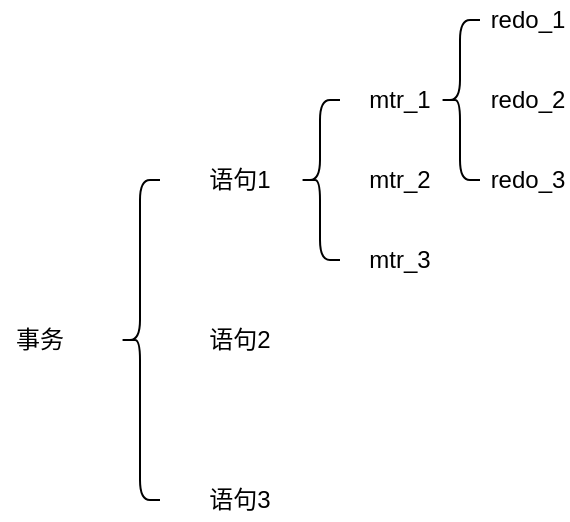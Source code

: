 <mxfile version="15.2.7" type="device"><diagram id="7xH7RGSyMHjwCq0P3l-3" name="第 1 页"><mxGraphModel dx="1024" dy="592" grid="1" gridSize="10" guides="1" tooltips="1" connect="1" arrows="1" fold="1" page="1" pageScale="1" pageWidth="827" pageHeight="1169" math="0" shadow="0"><root><mxCell id="0"/><mxCell id="1" parent="0"/><mxCell id="v1euylSCcN2HhqBCHSnp-1" value="事务" style="text;html=1;strokeColor=none;fillColor=none;align=center;verticalAlign=middle;whiteSpace=wrap;rounded=0;" vertex="1" parent="1"><mxGeometry x="170" y="230" width="40" height="20" as="geometry"/></mxCell><mxCell id="v1euylSCcN2HhqBCHSnp-2" value="语句1" style="text;html=1;strokeColor=none;fillColor=none;align=center;verticalAlign=middle;whiteSpace=wrap;rounded=0;" vertex="1" parent="1"><mxGeometry x="270" y="150" width="40" height="20" as="geometry"/></mxCell><mxCell id="v1euylSCcN2HhqBCHSnp-3" value="语句2" style="text;html=1;strokeColor=none;fillColor=none;align=center;verticalAlign=middle;whiteSpace=wrap;rounded=0;" vertex="1" parent="1"><mxGeometry x="270" y="230" width="40" height="20" as="geometry"/></mxCell><mxCell id="v1euylSCcN2HhqBCHSnp-4" value="语句3" style="text;html=1;strokeColor=none;fillColor=none;align=center;verticalAlign=middle;whiteSpace=wrap;rounded=0;" vertex="1" parent="1"><mxGeometry x="270" y="310" width="40" height="20" as="geometry"/></mxCell><mxCell id="v1euylSCcN2HhqBCHSnp-5" value="" style="shape=curlyBracket;whiteSpace=wrap;html=1;rounded=1;" vertex="1" parent="1"><mxGeometry x="230" y="160" width="20" height="160" as="geometry"/></mxCell><mxCell id="v1euylSCcN2HhqBCHSnp-6" value="mtr_1" style="text;html=1;strokeColor=none;fillColor=none;align=center;verticalAlign=middle;whiteSpace=wrap;rounded=0;" vertex="1" parent="1"><mxGeometry x="350" y="110" width="40" height="20" as="geometry"/></mxCell><mxCell id="v1euylSCcN2HhqBCHSnp-9" value="mtr_2" style="text;html=1;strokeColor=none;fillColor=none;align=center;verticalAlign=middle;whiteSpace=wrap;rounded=0;" vertex="1" parent="1"><mxGeometry x="350" y="150" width="40" height="20" as="geometry"/></mxCell><mxCell id="v1euylSCcN2HhqBCHSnp-10" value="mtr_3" style="text;html=1;strokeColor=none;fillColor=none;align=center;verticalAlign=middle;whiteSpace=wrap;rounded=0;" vertex="1" parent="1"><mxGeometry x="350" y="190" width="40" height="20" as="geometry"/></mxCell><mxCell id="v1euylSCcN2HhqBCHSnp-11" value="" style="shape=curlyBracket;whiteSpace=wrap;html=1;rounded=1;" vertex="1" parent="1"><mxGeometry x="320" y="120" width="20" height="80" as="geometry"/></mxCell><mxCell id="v1euylSCcN2HhqBCHSnp-12" value="redo_1" style="text;html=1;strokeColor=none;fillColor=none;align=center;verticalAlign=middle;whiteSpace=wrap;rounded=0;" vertex="1" parent="1"><mxGeometry x="414" y="70" width="40" height="20" as="geometry"/></mxCell><mxCell id="v1euylSCcN2HhqBCHSnp-13" value="redo_2&lt;span style=&quot;color: rgba(0 , 0 , 0 , 0) ; font-family: monospace ; font-size: 0px&quot;&gt;%3CmxGraphModel%3E%3Croot%3E%3CmxCell%20id%3D%220%22%2F%3E%3CmxCell%20id%3D%221%22%20parent%3D%220%22%2F%3E%3CmxCell%20id%3D%222%22%20value%3D%22redo_1%22%20style%3D%22text%3Bhtml%3D1%3BstrokeColor%3Dnone%3BfillColor%3Dnone%3Balign%3Dcenter%3BverticalAlign%3Dmiddle%3BwhiteSpace%3Dwrap%3Brounded%3D0%3B%22%20vertex%3D%221%22%20parent%3D%221%22%3E%3CmxGeometry%20x%3D%22414%22%20y%3D%2270%22%20width%3D%2240%22%20height%3D%2220%22%20as%3D%22geometry%22%2F%3E%3C%2FmxCell%3E%3C%2Froot%3E%3C%2FmxGraphModel%3E&lt;/span&gt;" style="text;html=1;strokeColor=none;fillColor=none;align=center;verticalAlign=middle;whiteSpace=wrap;rounded=0;" vertex="1" parent="1"><mxGeometry x="414" y="110" width="40" height="20" as="geometry"/></mxCell><mxCell id="v1euylSCcN2HhqBCHSnp-14" value="redo_3" style="text;html=1;strokeColor=none;fillColor=none;align=center;verticalAlign=middle;whiteSpace=wrap;rounded=0;" vertex="1" parent="1"><mxGeometry x="414" y="150" width="40" height="20" as="geometry"/></mxCell><mxCell id="v1euylSCcN2HhqBCHSnp-15" value="" style="shape=curlyBracket;whiteSpace=wrap;html=1;rounded=1;" vertex="1" parent="1"><mxGeometry x="390" y="80" width="20" height="80" as="geometry"/></mxCell></root></mxGraphModel></diagram></mxfile>